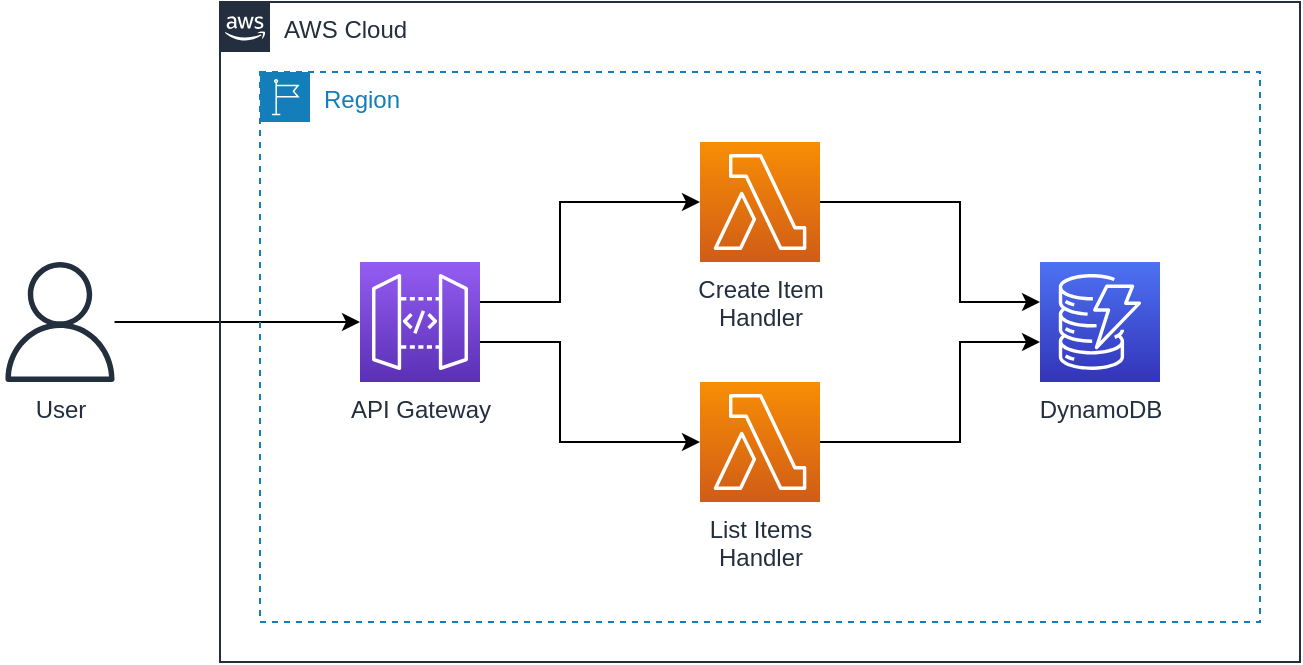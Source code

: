 <mxfile version="17.4.2" type="device"><diagram id="OJLJvTcsIlQ8dMC2P-ya" name="Page-1"><mxGraphModel dx="1106" dy="821" grid="1" gridSize="10" guides="1" tooltips="1" connect="1" arrows="1" fold="1" page="1" pageScale="1" pageWidth="850" pageHeight="1100" math="0" shadow="0"><root><mxCell id="0"/><mxCell id="1" parent="0"/><mxCell id="ssNp5iYCi11LqO4MMnp6-6" style="edgeStyle=orthogonalEdgeStyle;rounded=0;orthogonalLoop=1;jettySize=auto;html=1;" edge="1" parent="1" source="ssNp5iYCi11LqO4MMnp6-1" target="ssNp5iYCi11LqO4MMnp6-2"><mxGeometry relative="1" as="geometry"/></mxCell><mxCell id="ssNp5iYCi11LqO4MMnp6-1" value="User" style="sketch=0;outlineConnect=0;fontColor=#232F3E;gradientColor=none;fillColor=#232F3D;strokeColor=none;dashed=0;verticalLabelPosition=bottom;verticalAlign=top;align=center;html=1;fontSize=12;fontStyle=0;aspect=fixed;pointerEvents=1;shape=mxgraph.aws4.user;" vertex="1" parent="1"><mxGeometry x="40" y="200" width="60" height="60" as="geometry"/></mxCell><mxCell id="ssNp5iYCi11LqO4MMnp6-7" style="edgeStyle=orthogonalEdgeStyle;rounded=0;orthogonalLoop=1;jettySize=auto;html=1;" edge="1" parent="1" source="ssNp5iYCi11LqO4MMnp6-2" target="ssNp5iYCi11LqO4MMnp6-3"><mxGeometry relative="1" as="geometry"><Array as="points"><mxPoint x="320" y="220"/><mxPoint x="320" y="170"/></Array></mxGeometry></mxCell><mxCell id="ssNp5iYCi11LqO4MMnp6-8" style="edgeStyle=orthogonalEdgeStyle;rounded=0;orthogonalLoop=1;jettySize=auto;html=1;" edge="1" parent="1" source="ssNp5iYCi11LqO4MMnp6-2" target="ssNp5iYCi11LqO4MMnp6-4"><mxGeometry relative="1" as="geometry"><Array as="points"><mxPoint x="320" y="240"/><mxPoint x="320" y="290"/></Array></mxGeometry></mxCell><mxCell id="ssNp5iYCi11LqO4MMnp6-9" style="edgeStyle=orthogonalEdgeStyle;rounded=0;orthogonalLoop=1;jettySize=auto;html=1;" edge="1" parent="1" source="ssNp5iYCi11LqO4MMnp6-3" target="ssNp5iYCi11LqO4MMnp6-5"><mxGeometry relative="1" as="geometry"><Array as="points"><mxPoint x="520" y="170"/><mxPoint x="520" y="220"/></Array></mxGeometry></mxCell><mxCell id="ssNp5iYCi11LqO4MMnp6-3" value="Create Item&lt;br&gt;Handler" style="sketch=0;points=[[0,0,0],[0.25,0,0],[0.5,0,0],[0.75,0,0],[1,0,0],[0,1,0],[0.25,1,0],[0.5,1,0],[0.75,1,0],[1,1,0],[0,0.25,0],[0,0.5,0],[0,0.75,0],[1,0.25,0],[1,0.5,0],[1,0.75,0]];outlineConnect=0;fontColor=#232F3E;gradientColor=#F78E04;gradientDirection=north;fillColor=#D05C17;strokeColor=#ffffff;dashed=0;verticalLabelPosition=bottom;verticalAlign=top;align=center;html=1;fontSize=12;fontStyle=0;aspect=fixed;shape=mxgraph.aws4.resourceIcon;resIcon=mxgraph.aws4.lambda;" vertex="1" parent="1"><mxGeometry x="390" y="140" width="60" height="60" as="geometry"/></mxCell><mxCell id="ssNp5iYCi11LqO4MMnp6-10" style="edgeStyle=orthogonalEdgeStyle;rounded=0;orthogonalLoop=1;jettySize=auto;html=1;" edge="1" parent="1" source="ssNp5iYCi11LqO4MMnp6-4" target="ssNp5iYCi11LqO4MMnp6-5"><mxGeometry relative="1" as="geometry"><Array as="points"><mxPoint x="520" y="290"/><mxPoint x="520" y="240"/></Array></mxGeometry></mxCell><mxCell id="ssNp5iYCi11LqO4MMnp6-4" value="List Items&lt;br&gt;Handler" style="sketch=0;points=[[0,0,0],[0.25,0,0],[0.5,0,0],[0.75,0,0],[1,0,0],[0,1,0],[0.25,1,0],[0.5,1,0],[0.75,1,0],[1,1,0],[0,0.25,0],[0,0.5,0],[0,0.75,0],[1,0.25,0],[1,0.5,0],[1,0.75,0]];outlineConnect=0;fontColor=#232F3E;gradientColor=#F78E04;gradientDirection=north;fillColor=#D05C17;strokeColor=#ffffff;dashed=0;verticalLabelPosition=bottom;verticalAlign=top;align=center;html=1;fontSize=12;fontStyle=0;aspect=fixed;shape=mxgraph.aws4.resourceIcon;resIcon=mxgraph.aws4.lambda;" vertex="1" parent="1"><mxGeometry x="390" y="260" width="60" height="60" as="geometry"/></mxCell><mxCell id="ssNp5iYCi11LqO4MMnp6-5" value="DynamoDB" style="sketch=0;points=[[0,0,0],[0.25,0,0],[0.5,0,0],[0.75,0,0],[1,0,0],[0,1,0],[0.25,1,0],[0.5,1,0],[0.75,1,0],[1,1,0],[0,0.25,0],[0,0.5,0],[0,0.75,0],[1,0.25,0],[1,0.5,0],[1,0.75,0]];outlineConnect=0;fontColor=#232F3E;gradientColor=#4D72F3;gradientDirection=north;fillColor=#3334B9;strokeColor=#ffffff;dashed=0;verticalLabelPosition=bottom;verticalAlign=top;align=center;html=1;fontSize=12;fontStyle=0;aspect=fixed;shape=mxgraph.aws4.resourceIcon;resIcon=mxgraph.aws4.dynamodb;" vertex="1" parent="1"><mxGeometry x="560" y="200" width="60" height="60" as="geometry"/></mxCell><mxCell id="ssNp5iYCi11LqO4MMnp6-11" value="AWS Cloud" style="points=[[0,0],[0.25,0],[0.5,0],[0.75,0],[1,0],[1,0.25],[1,0.5],[1,0.75],[1,1],[0.75,1],[0.5,1],[0.25,1],[0,1],[0,0.75],[0,0.5],[0,0.25]];outlineConnect=0;gradientColor=none;html=1;whiteSpace=wrap;fontSize=12;fontStyle=0;container=0;pointerEvents=0;collapsible=0;recursiveResize=0;shape=mxgraph.aws4.group;grIcon=mxgraph.aws4.group_aws_cloud_alt;strokeColor=#232F3E;fillColor=none;verticalAlign=top;align=left;spacingLeft=30;fontColor=#232F3E;dashed=0;" vertex="1" parent="1"><mxGeometry x="150" y="70" width="540" height="330" as="geometry"/></mxCell><mxCell id="ssNp5iYCi11LqO4MMnp6-12" value="Region" style="points=[[0,0],[0.25,0],[0.5,0],[0.75,0],[1,0],[1,0.25],[1,0.5],[1,0.75],[1,1],[0.75,1],[0.5,1],[0.25,1],[0,1],[0,0.75],[0,0.5],[0,0.25]];outlineConnect=0;gradientColor=none;html=1;whiteSpace=wrap;fontSize=12;fontStyle=0;container=0;pointerEvents=0;collapsible=0;recursiveResize=0;shape=mxgraph.aws4.group;grIcon=mxgraph.aws4.group_region;strokeColor=#147EBA;fillColor=none;verticalAlign=top;align=left;spacingLeft=30;fontColor=#147EBA;dashed=1;" vertex="1" parent="1"><mxGeometry x="170" y="105" width="500" height="275" as="geometry"/></mxCell><mxCell id="ssNp5iYCi11LqO4MMnp6-2" value="API Gateway" style="sketch=0;points=[[0,0,0],[0.25,0,0],[0.5,0,0],[0.75,0,0],[1,0,0],[0,1,0],[0.25,1,0],[0.5,1,0],[0.75,1,0],[1,1,0],[0,0.25,0],[0,0.5,0],[0,0.75,0],[1,0.25,0],[1,0.5,0],[1,0.75,0]];outlineConnect=0;fontColor=#232F3E;gradientColor=#945DF2;gradientDirection=north;fillColor=#5A30B5;strokeColor=#ffffff;dashed=0;verticalLabelPosition=bottom;verticalAlign=top;align=center;html=1;fontSize=12;fontStyle=0;aspect=fixed;shape=mxgraph.aws4.resourceIcon;resIcon=mxgraph.aws4.api_gateway;" vertex="1" parent="1"><mxGeometry x="220" y="200" width="60" height="60" as="geometry"/></mxCell></root></mxGraphModel></diagram></mxfile>